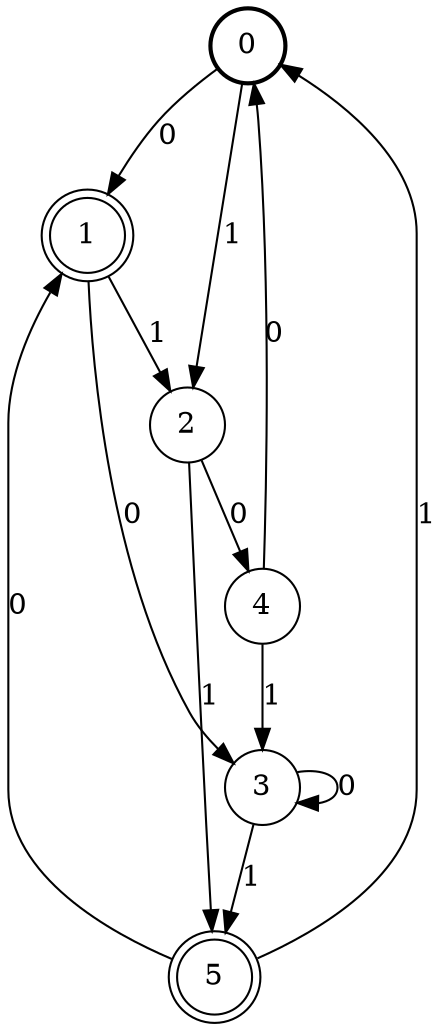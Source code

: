 digraph Automat {
    node [shape = circle];
    0 [style = "bold"];
    0 -> 1 [label = "0"];
    0 -> 2 [label = "1"];
    1 [peripheries=2]
    1 -> 3 [label = "0"];
    1 -> 2 [label = "1"];
    2 -> 4 [label = "0"];
    2 -> 5 [label = "1"];
    3 -> 3 [label = "0"];
    3 -> 5 [label = "1"];
    4 -> 0 [label = "0"];
    4 -> 3 [label = "1"];
    5 [peripheries=2]
    5 -> 1 [label = "0"];
    5 -> 0 [label = "1"];
}
